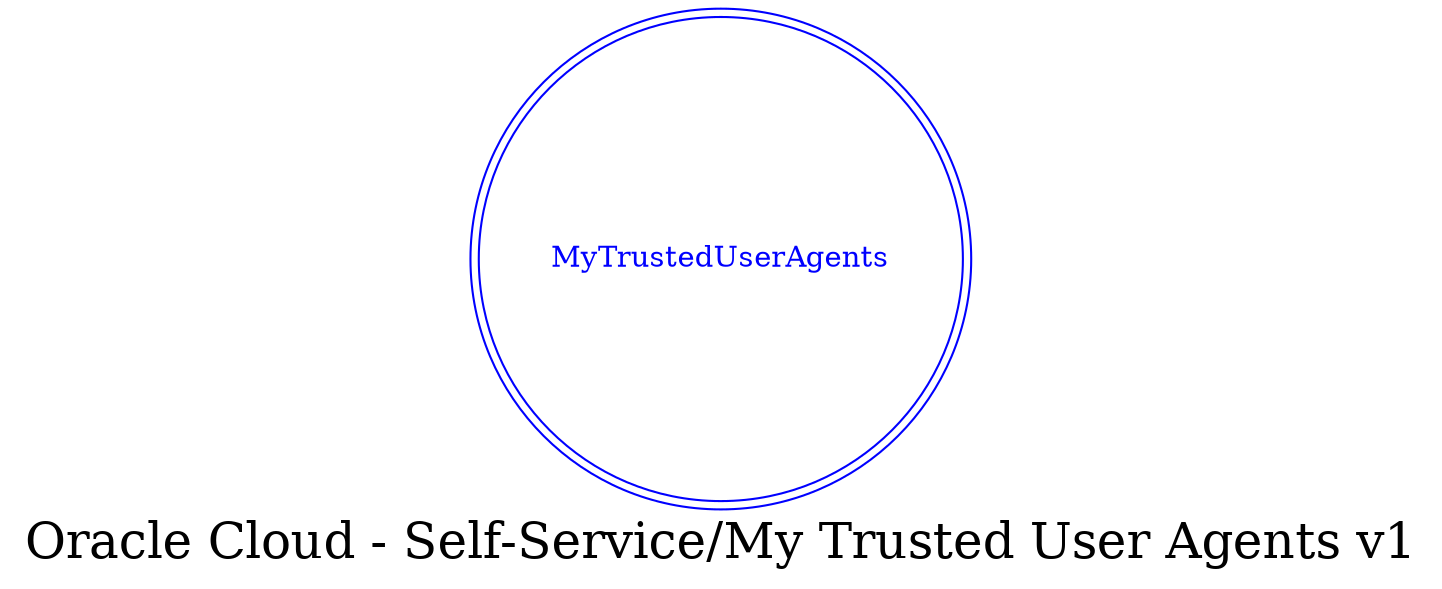 digraph LexiconGraph {
graph[label="Oracle Cloud - Self-Service/My Trusted User Agents v1", fontsize=24]
splines=true
"MyTrustedUserAgents" [color=blue, fontcolor=blue, shape=doublecircle]
}
